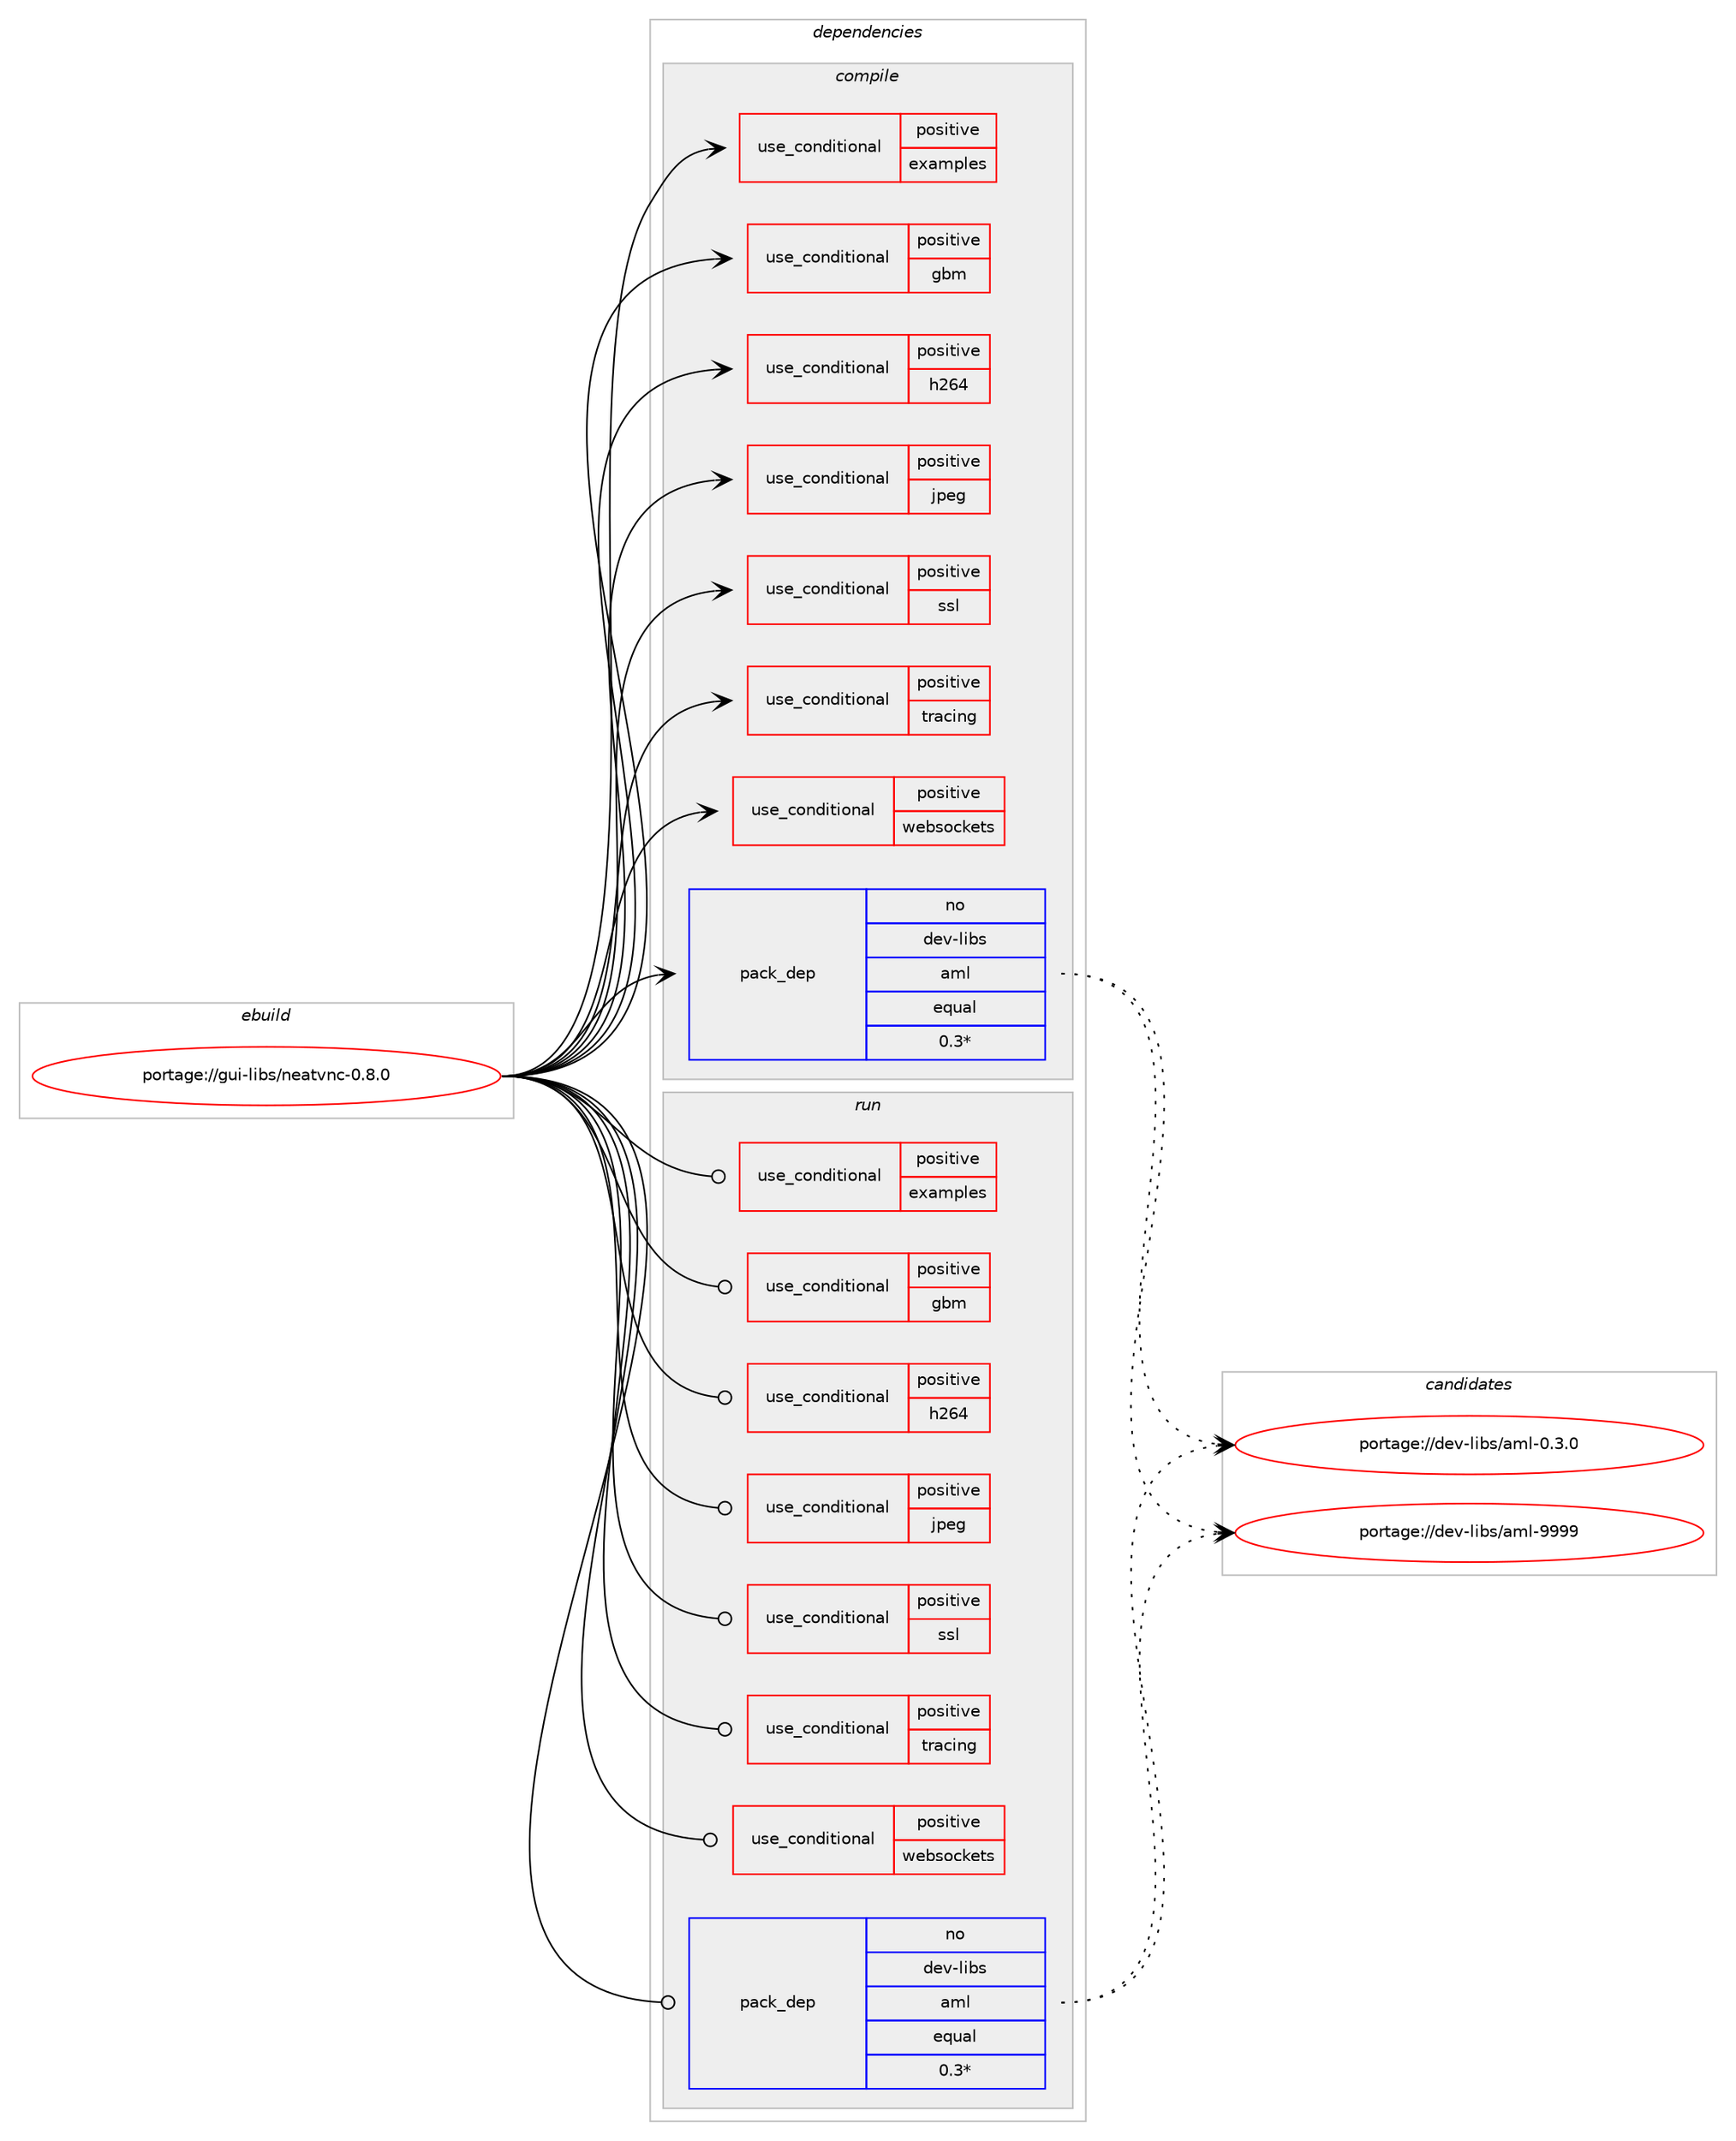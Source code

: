 digraph prolog {

# *************
# Graph options
# *************

newrank=true;
concentrate=true;
compound=true;
graph [rankdir=LR,fontname=Helvetica,fontsize=10,ranksep=1.5];#, ranksep=2.5, nodesep=0.2];
edge  [arrowhead=vee];
node  [fontname=Helvetica,fontsize=10];

# **********
# The ebuild
# **********

subgraph cluster_leftcol {
color=gray;
rank=same;
label=<<i>ebuild</i>>;
id [label="portage://gui-libs/neatvnc-0.8.0", color=red, width=4, href="../gui-libs/neatvnc-0.8.0.svg"];
}

# ****************
# The dependencies
# ****************

subgraph cluster_midcol {
color=gray;
label=<<i>dependencies</i>>;
subgraph cluster_compile {
fillcolor="#eeeeee";
style=filled;
label=<<i>compile</i>>;
subgraph cond65022 {
dependency121512 [label=<<TABLE BORDER="0" CELLBORDER="1" CELLSPACING="0" CELLPADDING="4"><TR><TD ROWSPAN="3" CELLPADDING="10">use_conditional</TD></TR><TR><TD>positive</TD></TR><TR><TD>examples</TD></TR></TABLE>>, shape=none, color=red];
# *** BEGIN UNKNOWN DEPENDENCY TYPE (TODO) ***
# dependency121512 -> package_dependency(portage://gui-libs/neatvnc-0.8.0,install,no,media-libs,libpng,none,[,,],any_same_slot,[])
# *** END UNKNOWN DEPENDENCY TYPE (TODO) ***

}
id:e -> dependency121512:w [weight=20,style="solid",arrowhead="vee"];
subgraph cond65023 {
dependency121513 [label=<<TABLE BORDER="0" CELLBORDER="1" CELLSPACING="0" CELLPADDING="4"><TR><TD ROWSPAN="3" CELLPADDING="10">use_conditional</TD></TR><TR><TD>positive</TD></TR><TR><TD>gbm</TD></TR></TABLE>>, shape=none, color=red];
# *** BEGIN UNKNOWN DEPENDENCY TYPE (TODO) ***
# dependency121513 -> package_dependency(portage://gui-libs/neatvnc-0.8.0,install,no,media-libs,mesa,none,[,,],[],[])
# *** END UNKNOWN DEPENDENCY TYPE (TODO) ***

}
id:e -> dependency121513:w [weight=20,style="solid",arrowhead="vee"];
subgraph cond65024 {
dependency121514 [label=<<TABLE BORDER="0" CELLBORDER="1" CELLSPACING="0" CELLPADDING="4"><TR><TD ROWSPAN="3" CELLPADDING="10">use_conditional</TD></TR><TR><TD>positive</TD></TR><TR><TD>h264</TD></TR></TABLE>>, shape=none, color=red];
# *** BEGIN UNKNOWN DEPENDENCY TYPE (TODO) ***
# dependency121514 -> package_dependency(portage://gui-libs/neatvnc-0.8.0,install,no,media-video,ffmpeg,none,[,,],any_same_slot,[])
# *** END UNKNOWN DEPENDENCY TYPE (TODO) ***

# *** BEGIN UNKNOWN DEPENDENCY TYPE (TODO) ***
# dependency121514 -> package_dependency(portage://gui-libs/neatvnc-0.8.0,install,no,x11-libs,libdrm,none,[,,],[],[])
# *** END UNKNOWN DEPENDENCY TYPE (TODO) ***

}
id:e -> dependency121514:w [weight=20,style="solid",arrowhead="vee"];
subgraph cond65025 {
dependency121515 [label=<<TABLE BORDER="0" CELLBORDER="1" CELLSPACING="0" CELLPADDING="4"><TR><TD ROWSPAN="3" CELLPADDING="10">use_conditional</TD></TR><TR><TD>positive</TD></TR><TR><TD>jpeg</TD></TR></TABLE>>, shape=none, color=red];
# *** BEGIN UNKNOWN DEPENDENCY TYPE (TODO) ***
# dependency121515 -> package_dependency(portage://gui-libs/neatvnc-0.8.0,install,no,media-libs,libjpeg-turbo,none,[,,],any_same_slot,[])
# *** END UNKNOWN DEPENDENCY TYPE (TODO) ***

}
id:e -> dependency121515:w [weight=20,style="solid",arrowhead="vee"];
subgraph cond65026 {
dependency121516 [label=<<TABLE BORDER="0" CELLBORDER="1" CELLSPACING="0" CELLPADDING="4"><TR><TD ROWSPAN="3" CELLPADDING="10">use_conditional</TD></TR><TR><TD>positive</TD></TR><TR><TD>ssl</TD></TR></TABLE>>, shape=none, color=red];
# *** BEGIN UNKNOWN DEPENDENCY TYPE (TODO) ***
# dependency121516 -> package_dependency(portage://gui-libs/neatvnc-0.8.0,install,no,net-libs,gnutls,none,[,,],any_same_slot,[])
# *** END UNKNOWN DEPENDENCY TYPE (TODO) ***

}
id:e -> dependency121516:w [weight=20,style="solid",arrowhead="vee"];
subgraph cond65027 {
dependency121517 [label=<<TABLE BORDER="0" CELLBORDER="1" CELLSPACING="0" CELLPADDING="4"><TR><TD ROWSPAN="3" CELLPADDING="10">use_conditional</TD></TR><TR><TD>positive</TD></TR><TR><TD>tracing</TD></TR></TABLE>>, shape=none, color=red];
# *** BEGIN UNKNOWN DEPENDENCY TYPE (TODO) ***
# dependency121517 -> package_dependency(portage://gui-libs/neatvnc-0.8.0,install,no,dev-debug,systemtap,none,[,,],[],[])
# *** END UNKNOWN DEPENDENCY TYPE (TODO) ***

}
id:e -> dependency121517:w [weight=20,style="solid",arrowhead="vee"];
subgraph cond65028 {
dependency121518 [label=<<TABLE BORDER="0" CELLBORDER="1" CELLSPACING="0" CELLPADDING="4"><TR><TD ROWSPAN="3" CELLPADDING="10">use_conditional</TD></TR><TR><TD>positive</TD></TR><TR><TD>websockets</TD></TR></TABLE>>, shape=none, color=red];
# *** BEGIN UNKNOWN DEPENDENCY TYPE (TODO) ***
# dependency121518 -> package_dependency(portage://gui-libs/neatvnc-0.8.0,install,no,dev-libs,gmp,none,[,,],any_same_slot,[])
# *** END UNKNOWN DEPENDENCY TYPE (TODO) ***

# *** BEGIN UNKNOWN DEPENDENCY TYPE (TODO) ***
# dependency121518 -> package_dependency(portage://gui-libs/neatvnc-0.8.0,install,no,dev-libs,nettle,none,[,,],any_same_slot,[use(enable(gmp),none)])
# *** END UNKNOWN DEPENDENCY TYPE (TODO) ***

}
id:e -> dependency121518:w [weight=20,style="solid",arrowhead="vee"];
subgraph pack54937 {
dependency121519 [label=<<TABLE BORDER="0" CELLBORDER="1" CELLSPACING="0" CELLPADDING="4" WIDTH="220"><TR><TD ROWSPAN="6" CELLPADDING="30">pack_dep</TD></TR><TR><TD WIDTH="110">no</TD></TR><TR><TD>dev-libs</TD></TR><TR><TD>aml</TD></TR><TR><TD>equal</TD></TR><TR><TD>0.3*</TD></TR></TABLE>>, shape=none, color=blue];
}
id:e -> dependency121519:w [weight=20,style="solid",arrowhead="vee"];
# *** BEGIN UNKNOWN DEPENDENCY TYPE (TODO) ***
# id -> package_dependency(portage://gui-libs/neatvnc-0.8.0,install,no,sys-libs,zlib,none,[,,],[],[])
# *** END UNKNOWN DEPENDENCY TYPE (TODO) ***

# *** BEGIN UNKNOWN DEPENDENCY TYPE (TODO) ***
# id -> package_dependency(portage://gui-libs/neatvnc-0.8.0,install,no,x11-libs,libdrm,none,[,,],[],[])
# *** END UNKNOWN DEPENDENCY TYPE (TODO) ***

# *** BEGIN UNKNOWN DEPENDENCY TYPE (TODO) ***
# id -> package_dependency(portage://gui-libs/neatvnc-0.8.0,install,no,x11-libs,pixman,none,[,,],[],[])
# *** END UNKNOWN DEPENDENCY TYPE (TODO) ***

}
subgraph cluster_compileandrun {
fillcolor="#eeeeee";
style=filled;
label=<<i>compile and run</i>>;
}
subgraph cluster_run {
fillcolor="#eeeeee";
style=filled;
label=<<i>run</i>>;
subgraph cond65029 {
dependency121520 [label=<<TABLE BORDER="0" CELLBORDER="1" CELLSPACING="0" CELLPADDING="4"><TR><TD ROWSPAN="3" CELLPADDING="10">use_conditional</TD></TR><TR><TD>positive</TD></TR><TR><TD>examples</TD></TR></TABLE>>, shape=none, color=red];
# *** BEGIN UNKNOWN DEPENDENCY TYPE (TODO) ***
# dependency121520 -> package_dependency(portage://gui-libs/neatvnc-0.8.0,run,no,media-libs,libpng,none,[,,],any_same_slot,[])
# *** END UNKNOWN DEPENDENCY TYPE (TODO) ***

}
id:e -> dependency121520:w [weight=20,style="solid",arrowhead="odot"];
subgraph cond65030 {
dependency121521 [label=<<TABLE BORDER="0" CELLBORDER="1" CELLSPACING="0" CELLPADDING="4"><TR><TD ROWSPAN="3" CELLPADDING="10">use_conditional</TD></TR><TR><TD>positive</TD></TR><TR><TD>gbm</TD></TR></TABLE>>, shape=none, color=red];
# *** BEGIN UNKNOWN DEPENDENCY TYPE (TODO) ***
# dependency121521 -> package_dependency(portage://gui-libs/neatvnc-0.8.0,run,no,media-libs,mesa,none,[,,],[],[])
# *** END UNKNOWN DEPENDENCY TYPE (TODO) ***

}
id:e -> dependency121521:w [weight=20,style="solid",arrowhead="odot"];
subgraph cond65031 {
dependency121522 [label=<<TABLE BORDER="0" CELLBORDER="1" CELLSPACING="0" CELLPADDING="4"><TR><TD ROWSPAN="3" CELLPADDING="10">use_conditional</TD></TR><TR><TD>positive</TD></TR><TR><TD>h264</TD></TR></TABLE>>, shape=none, color=red];
# *** BEGIN UNKNOWN DEPENDENCY TYPE (TODO) ***
# dependency121522 -> package_dependency(portage://gui-libs/neatvnc-0.8.0,run,no,media-video,ffmpeg,none,[,,],any_same_slot,[])
# *** END UNKNOWN DEPENDENCY TYPE (TODO) ***

# *** BEGIN UNKNOWN DEPENDENCY TYPE (TODO) ***
# dependency121522 -> package_dependency(portage://gui-libs/neatvnc-0.8.0,run,no,x11-libs,libdrm,none,[,,],[],[])
# *** END UNKNOWN DEPENDENCY TYPE (TODO) ***

}
id:e -> dependency121522:w [weight=20,style="solid",arrowhead="odot"];
subgraph cond65032 {
dependency121523 [label=<<TABLE BORDER="0" CELLBORDER="1" CELLSPACING="0" CELLPADDING="4"><TR><TD ROWSPAN="3" CELLPADDING="10">use_conditional</TD></TR><TR><TD>positive</TD></TR><TR><TD>jpeg</TD></TR></TABLE>>, shape=none, color=red];
# *** BEGIN UNKNOWN DEPENDENCY TYPE (TODO) ***
# dependency121523 -> package_dependency(portage://gui-libs/neatvnc-0.8.0,run,no,media-libs,libjpeg-turbo,none,[,,],any_same_slot,[])
# *** END UNKNOWN DEPENDENCY TYPE (TODO) ***

}
id:e -> dependency121523:w [weight=20,style="solid",arrowhead="odot"];
subgraph cond65033 {
dependency121524 [label=<<TABLE BORDER="0" CELLBORDER="1" CELLSPACING="0" CELLPADDING="4"><TR><TD ROWSPAN="3" CELLPADDING="10">use_conditional</TD></TR><TR><TD>positive</TD></TR><TR><TD>ssl</TD></TR></TABLE>>, shape=none, color=red];
# *** BEGIN UNKNOWN DEPENDENCY TYPE (TODO) ***
# dependency121524 -> package_dependency(portage://gui-libs/neatvnc-0.8.0,run,no,net-libs,gnutls,none,[,,],any_same_slot,[])
# *** END UNKNOWN DEPENDENCY TYPE (TODO) ***

}
id:e -> dependency121524:w [weight=20,style="solid",arrowhead="odot"];
subgraph cond65034 {
dependency121525 [label=<<TABLE BORDER="0" CELLBORDER="1" CELLSPACING="0" CELLPADDING="4"><TR><TD ROWSPAN="3" CELLPADDING="10">use_conditional</TD></TR><TR><TD>positive</TD></TR><TR><TD>tracing</TD></TR></TABLE>>, shape=none, color=red];
# *** BEGIN UNKNOWN DEPENDENCY TYPE (TODO) ***
# dependency121525 -> package_dependency(portage://gui-libs/neatvnc-0.8.0,run,no,dev-debug,systemtap,none,[,,],[],[])
# *** END UNKNOWN DEPENDENCY TYPE (TODO) ***

}
id:e -> dependency121525:w [weight=20,style="solid",arrowhead="odot"];
subgraph cond65035 {
dependency121526 [label=<<TABLE BORDER="0" CELLBORDER="1" CELLSPACING="0" CELLPADDING="4"><TR><TD ROWSPAN="3" CELLPADDING="10">use_conditional</TD></TR><TR><TD>positive</TD></TR><TR><TD>websockets</TD></TR></TABLE>>, shape=none, color=red];
# *** BEGIN UNKNOWN DEPENDENCY TYPE (TODO) ***
# dependency121526 -> package_dependency(portage://gui-libs/neatvnc-0.8.0,run,no,dev-libs,gmp,none,[,,],any_same_slot,[])
# *** END UNKNOWN DEPENDENCY TYPE (TODO) ***

# *** BEGIN UNKNOWN DEPENDENCY TYPE (TODO) ***
# dependency121526 -> package_dependency(portage://gui-libs/neatvnc-0.8.0,run,no,dev-libs,nettle,none,[,,],any_same_slot,[use(enable(gmp),none)])
# *** END UNKNOWN DEPENDENCY TYPE (TODO) ***

}
id:e -> dependency121526:w [weight=20,style="solid",arrowhead="odot"];
subgraph pack54938 {
dependency121527 [label=<<TABLE BORDER="0" CELLBORDER="1" CELLSPACING="0" CELLPADDING="4" WIDTH="220"><TR><TD ROWSPAN="6" CELLPADDING="30">pack_dep</TD></TR><TR><TD WIDTH="110">no</TD></TR><TR><TD>dev-libs</TD></TR><TR><TD>aml</TD></TR><TR><TD>equal</TD></TR><TR><TD>0.3*</TD></TR></TABLE>>, shape=none, color=blue];
}
id:e -> dependency121527:w [weight=20,style="solid",arrowhead="odot"];
# *** BEGIN UNKNOWN DEPENDENCY TYPE (TODO) ***
# id -> package_dependency(portage://gui-libs/neatvnc-0.8.0,run,no,sys-libs,zlib,none,[,,],[],[])
# *** END UNKNOWN DEPENDENCY TYPE (TODO) ***

# *** BEGIN UNKNOWN DEPENDENCY TYPE (TODO) ***
# id -> package_dependency(portage://gui-libs/neatvnc-0.8.0,run,no,x11-libs,pixman,none,[,,],[],[])
# *** END UNKNOWN DEPENDENCY TYPE (TODO) ***

}
}

# **************
# The candidates
# **************

subgraph cluster_choices {
rank=same;
color=gray;
label=<<i>candidates</i>>;

subgraph choice54937 {
color=black;
nodesep=1;
choice10010111845108105981154797109108454846514648 [label="portage://dev-libs/aml-0.3.0", color=red, width=4,href="../dev-libs/aml-0.3.0.svg"];
choice100101118451081059811547971091084557575757 [label="portage://dev-libs/aml-9999", color=red, width=4,href="../dev-libs/aml-9999.svg"];
dependency121519:e -> choice10010111845108105981154797109108454846514648:w [style=dotted,weight="100"];
dependency121519:e -> choice100101118451081059811547971091084557575757:w [style=dotted,weight="100"];
}
subgraph choice54938 {
color=black;
nodesep=1;
choice10010111845108105981154797109108454846514648 [label="portage://dev-libs/aml-0.3.0", color=red, width=4,href="../dev-libs/aml-0.3.0.svg"];
choice100101118451081059811547971091084557575757 [label="portage://dev-libs/aml-9999", color=red, width=4,href="../dev-libs/aml-9999.svg"];
dependency121527:e -> choice10010111845108105981154797109108454846514648:w [style=dotted,weight="100"];
dependency121527:e -> choice100101118451081059811547971091084557575757:w [style=dotted,weight="100"];
}
}

}
